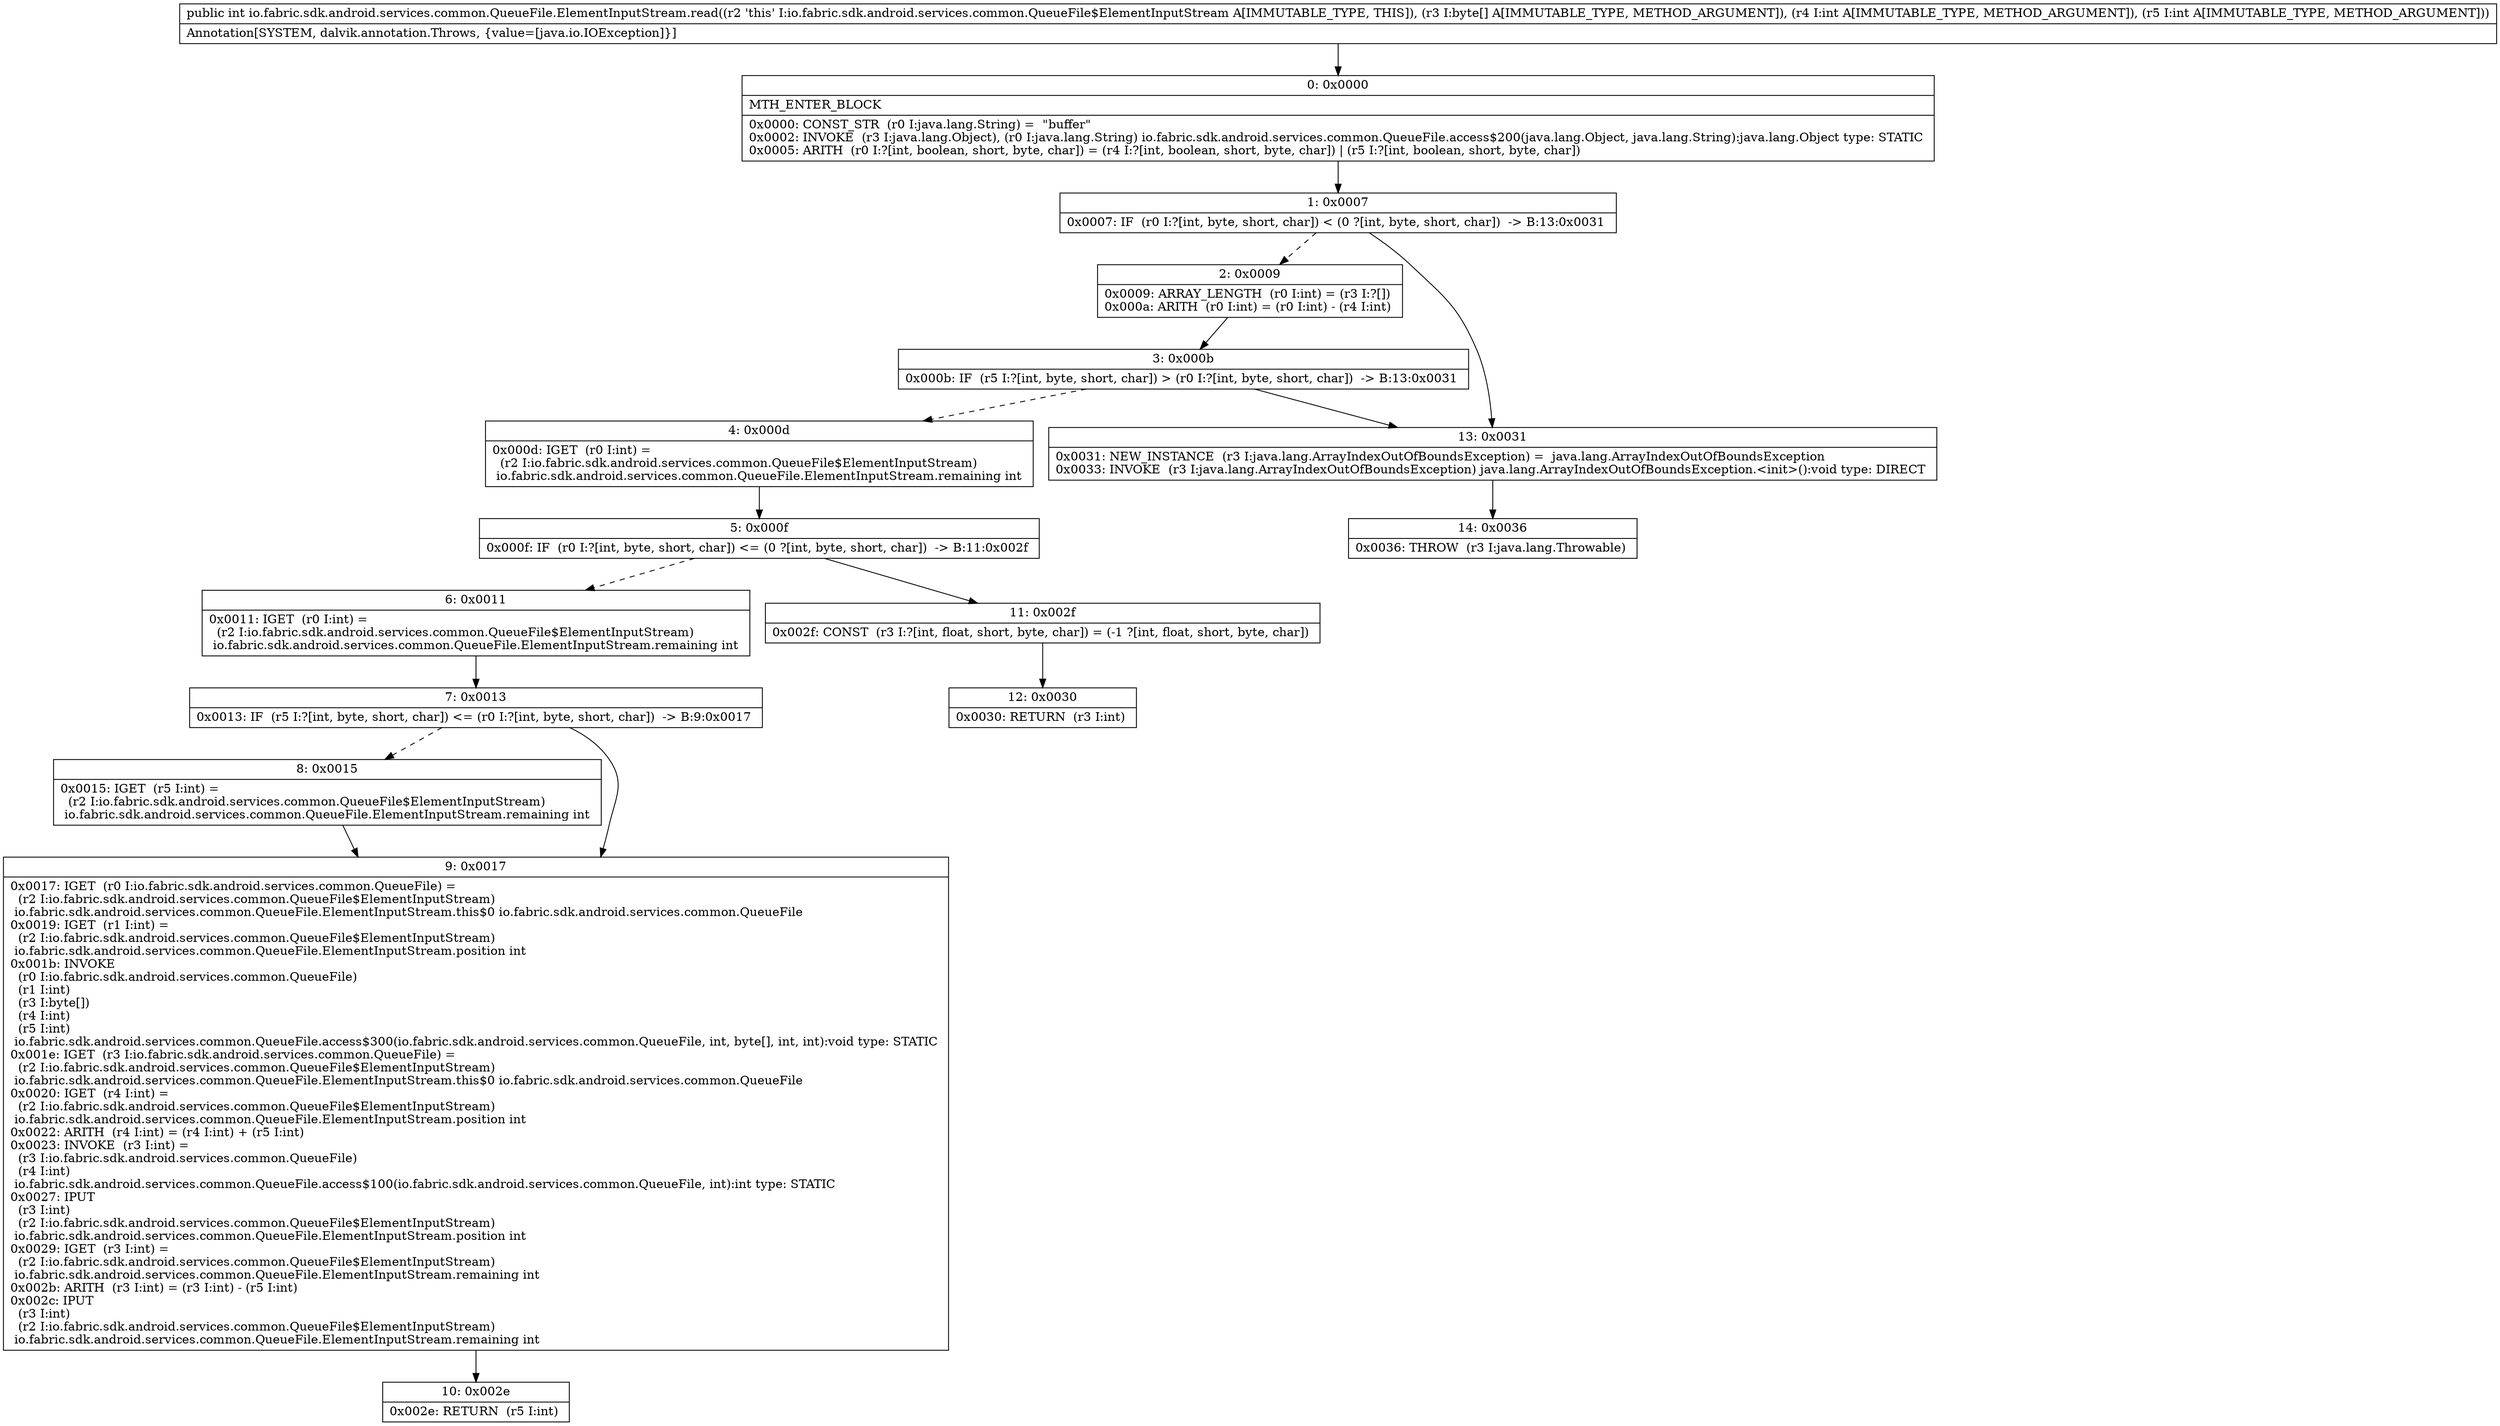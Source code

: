 digraph "CFG forio.fabric.sdk.android.services.common.QueueFile.ElementInputStream.read([BII)I" {
Node_0 [shape=record,label="{0\:\ 0x0000|MTH_ENTER_BLOCK\l|0x0000: CONST_STR  (r0 I:java.lang.String) =  \"buffer\" \l0x0002: INVOKE  (r3 I:java.lang.Object), (r0 I:java.lang.String) io.fabric.sdk.android.services.common.QueueFile.access$200(java.lang.Object, java.lang.String):java.lang.Object type: STATIC \l0x0005: ARITH  (r0 I:?[int, boolean, short, byte, char]) = (r4 I:?[int, boolean, short, byte, char]) \| (r5 I:?[int, boolean, short, byte, char]) \l}"];
Node_1 [shape=record,label="{1\:\ 0x0007|0x0007: IF  (r0 I:?[int, byte, short, char]) \< (0 ?[int, byte, short, char])  \-\> B:13:0x0031 \l}"];
Node_2 [shape=record,label="{2\:\ 0x0009|0x0009: ARRAY_LENGTH  (r0 I:int) = (r3 I:?[]) \l0x000a: ARITH  (r0 I:int) = (r0 I:int) \- (r4 I:int) \l}"];
Node_3 [shape=record,label="{3\:\ 0x000b|0x000b: IF  (r5 I:?[int, byte, short, char]) \> (r0 I:?[int, byte, short, char])  \-\> B:13:0x0031 \l}"];
Node_4 [shape=record,label="{4\:\ 0x000d|0x000d: IGET  (r0 I:int) = \l  (r2 I:io.fabric.sdk.android.services.common.QueueFile$ElementInputStream)\l io.fabric.sdk.android.services.common.QueueFile.ElementInputStream.remaining int \l}"];
Node_5 [shape=record,label="{5\:\ 0x000f|0x000f: IF  (r0 I:?[int, byte, short, char]) \<= (0 ?[int, byte, short, char])  \-\> B:11:0x002f \l}"];
Node_6 [shape=record,label="{6\:\ 0x0011|0x0011: IGET  (r0 I:int) = \l  (r2 I:io.fabric.sdk.android.services.common.QueueFile$ElementInputStream)\l io.fabric.sdk.android.services.common.QueueFile.ElementInputStream.remaining int \l}"];
Node_7 [shape=record,label="{7\:\ 0x0013|0x0013: IF  (r5 I:?[int, byte, short, char]) \<= (r0 I:?[int, byte, short, char])  \-\> B:9:0x0017 \l}"];
Node_8 [shape=record,label="{8\:\ 0x0015|0x0015: IGET  (r5 I:int) = \l  (r2 I:io.fabric.sdk.android.services.common.QueueFile$ElementInputStream)\l io.fabric.sdk.android.services.common.QueueFile.ElementInputStream.remaining int \l}"];
Node_9 [shape=record,label="{9\:\ 0x0017|0x0017: IGET  (r0 I:io.fabric.sdk.android.services.common.QueueFile) = \l  (r2 I:io.fabric.sdk.android.services.common.QueueFile$ElementInputStream)\l io.fabric.sdk.android.services.common.QueueFile.ElementInputStream.this$0 io.fabric.sdk.android.services.common.QueueFile \l0x0019: IGET  (r1 I:int) = \l  (r2 I:io.fabric.sdk.android.services.common.QueueFile$ElementInputStream)\l io.fabric.sdk.android.services.common.QueueFile.ElementInputStream.position int \l0x001b: INVOKE  \l  (r0 I:io.fabric.sdk.android.services.common.QueueFile)\l  (r1 I:int)\l  (r3 I:byte[])\l  (r4 I:int)\l  (r5 I:int)\l io.fabric.sdk.android.services.common.QueueFile.access$300(io.fabric.sdk.android.services.common.QueueFile, int, byte[], int, int):void type: STATIC \l0x001e: IGET  (r3 I:io.fabric.sdk.android.services.common.QueueFile) = \l  (r2 I:io.fabric.sdk.android.services.common.QueueFile$ElementInputStream)\l io.fabric.sdk.android.services.common.QueueFile.ElementInputStream.this$0 io.fabric.sdk.android.services.common.QueueFile \l0x0020: IGET  (r4 I:int) = \l  (r2 I:io.fabric.sdk.android.services.common.QueueFile$ElementInputStream)\l io.fabric.sdk.android.services.common.QueueFile.ElementInputStream.position int \l0x0022: ARITH  (r4 I:int) = (r4 I:int) + (r5 I:int) \l0x0023: INVOKE  (r3 I:int) = \l  (r3 I:io.fabric.sdk.android.services.common.QueueFile)\l  (r4 I:int)\l io.fabric.sdk.android.services.common.QueueFile.access$100(io.fabric.sdk.android.services.common.QueueFile, int):int type: STATIC \l0x0027: IPUT  \l  (r3 I:int)\l  (r2 I:io.fabric.sdk.android.services.common.QueueFile$ElementInputStream)\l io.fabric.sdk.android.services.common.QueueFile.ElementInputStream.position int \l0x0029: IGET  (r3 I:int) = \l  (r2 I:io.fabric.sdk.android.services.common.QueueFile$ElementInputStream)\l io.fabric.sdk.android.services.common.QueueFile.ElementInputStream.remaining int \l0x002b: ARITH  (r3 I:int) = (r3 I:int) \- (r5 I:int) \l0x002c: IPUT  \l  (r3 I:int)\l  (r2 I:io.fabric.sdk.android.services.common.QueueFile$ElementInputStream)\l io.fabric.sdk.android.services.common.QueueFile.ElementInputStream.remaining int \l}"];
Node_10 [shape=record,label="{10\:\ 0x002e|0x002e: RETURN  (r5 I:int) \l}"];
Node_11 [shape=record,label="{11\:\ 0x002f|0x002f: CONST  (r3 I:?[int, float, short, byte, char]) = (\-1 ?[int, float, short, byte, char]) \l}"];
Node_12 [shape=record,label="{12\:\ 0x0030|0x0030: RETURN  (r3 I:int) \l}"];
Node_13 [shape=record,label="{13\:\ 0x0031|0x0031: NEW_INSTANCE  (r3 I:java.lang.ArrayIndexOutOfBoundsException) =  java.lang.ArrayIndexOutOfBoundsException \l0x0033: INVOKE  (r3 I:java.lang.ArrayIndexOutOfBoundsException) java.lang.ArrayIndexOutOfBoundsException.\<init\>():void type: DIRECT \l}"];
Node_14 [shape=record,label="{14\:\ 0x0036|0x0036: THROW  (r3 I:java.lang.Throwable) \l}"];
MethodNode[shape=record,label="{public int io.fabric.sdk.android.services.common.QueueFile.ElementInputStream.read((r2 'this' I:io.fabric.sdk.android.services.common.QueueFile$ElementInputStream A[IMMUTABLE_TYPE, THIS]), (r3 I:byte[] A[IMMUTABLE_TYPE, METHOD_ARGUMENT]), (r4 I:int A[IMMUTABLE_TYPE, METHOD_ARGUMENT]), (r5 I:int A[IMMUTABLE_TYPE, METHOD_ARGUMENT]))  | Annotation[SYSTEM, dalvik.annotation.Throws, \{value=[java.io.IOException]\}]\l}"];
MethodNode -> Node_0;
Node_0 -> Node_1;
Node_1 -> Node_2[style=dashed];
Node_1 -> Node_13;
Node_2 -> Node_3;
Node_3 -> Node_4[style=dashed];
Node_3 -> Node_13;
Node_4 -> Node_5;
Node_5 -> Node_6[style=dashed];
Node_5 -> Node_11;
Node_6 -> Node_7;
Node_7 -> Node_8[style=dashed];
Node_7 -> Node_9;
Node_8 -> Node_9;
Node_9 -> Node_10;
Node_11 -> Node_12;
Node_13 -> Node_14;
}

